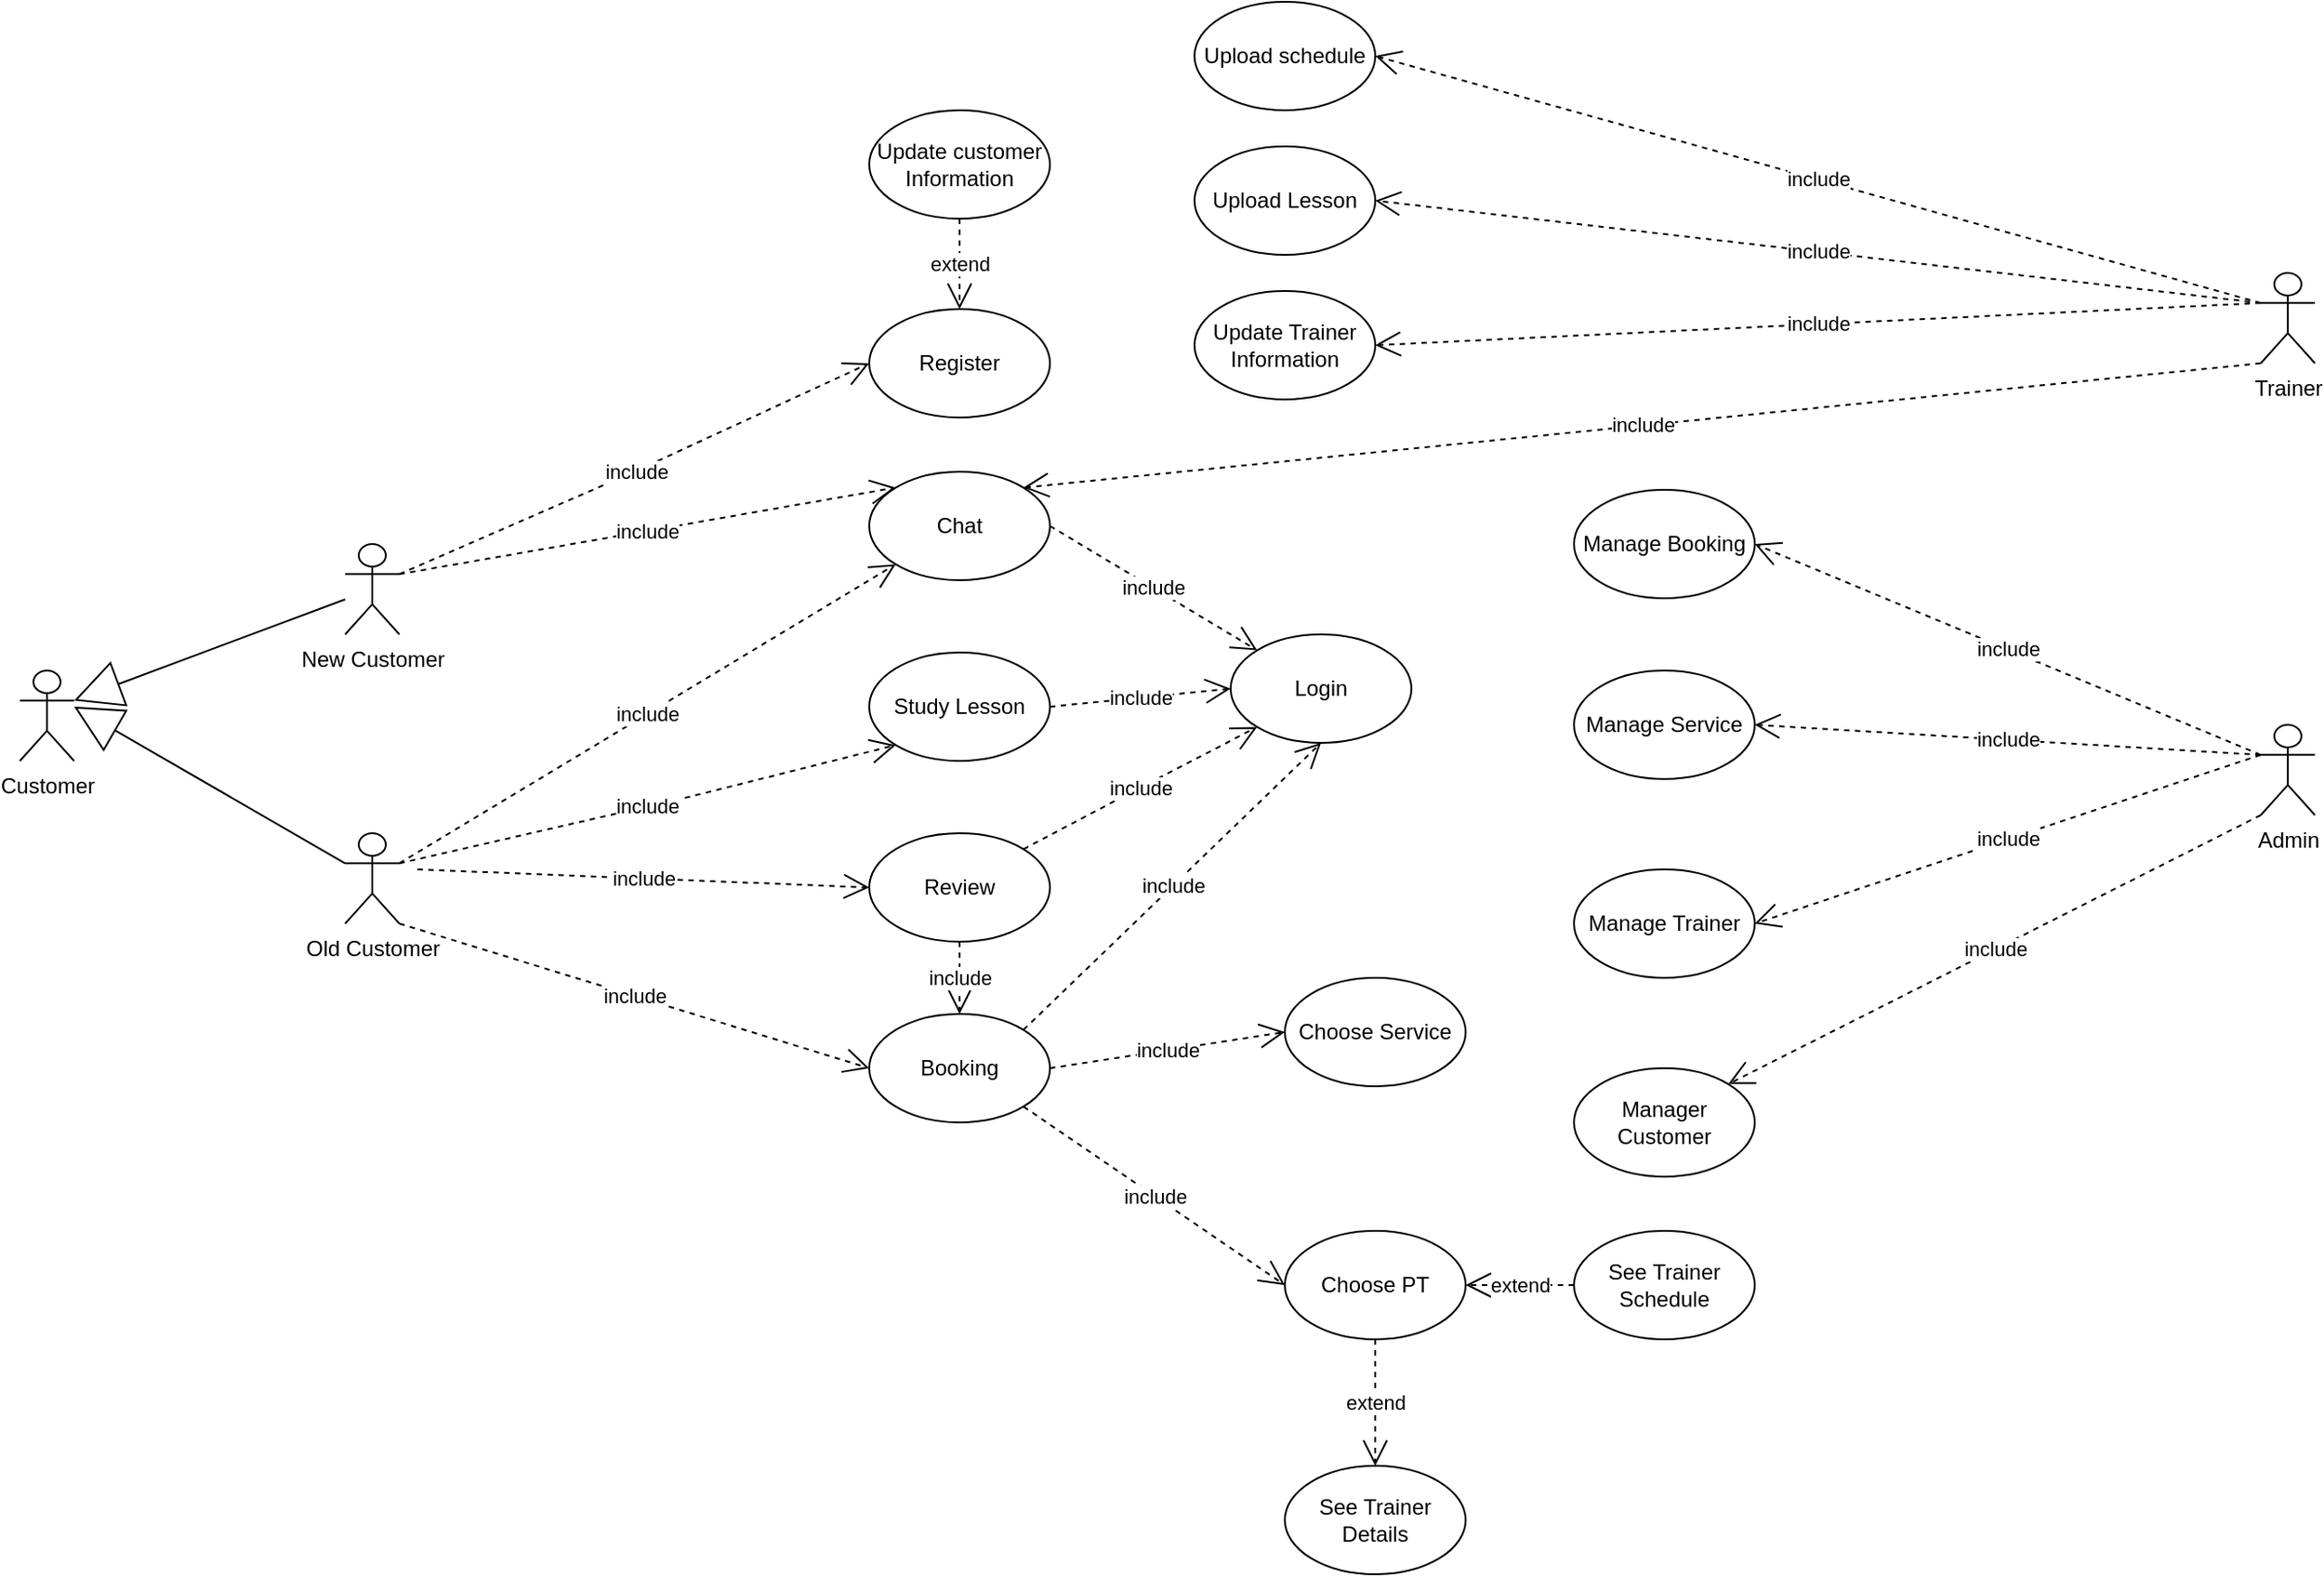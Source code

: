 <mxfile version="13.7.9" type="github">
  <diagram id="rZBaU04stiPMk3SZJmmc" name="Page-1">
    <mxGraphModel dx="1426" dy="783" grid="1" gridSize="10" guides="1" tooltips="1" connect="1" arrows="1" fold="1" page="1" pageScale="1" pageWidth="1100" pageHeight="1700" math="0" shadow="0">
      <root>
        <mxCell id="0" />
        <mxCell id="1" parent="0" />
        <mxCell id="SoXF86wuX2_m7fPJKhFs-39" value="Customer" style="shape=umlActor;verticalLabelPosition=bottom;verticalAlign=top;html=1;labelPosition=center;align=center;" parent="1" vertex="1">
          <mxGeometry x="170" y="1210" width="30" height="50" as="geometry" />
        </mxCell>
        <mxCell id="SoXF86wuX2_m7fPJKhFs-41" value="New Customer" style="shape=umlActor;verticalLabelPosition=bottom;verticalAlign=top;html=1;labelPosition=center;align=center;" parent="1" vertex="1">
          <mxGeometry x="350" y="1140" width="30" height="50" as="geometry" />
        </mxCell>
        <mxCell id="SoXF86wuX2_m7fPJKhFs-42" value="Old Customer" style="shape=umlActor;verticalLabelPosition=bottom;verticalAlign=top;html=1;labelPosition=center;align=center;" parent="1" vertex="1">
          <mxGeometry x="350" y="1300" width="30" height="50" as="geometry" />
        </mxCell>
        <mxCell id="SoXF86wuX2_m7fPJKhFs-43" value="Chat" style="ellipse;whiteSpace=wrap;html=1;" parent="1" vertex="1">
          <mxGeometry x="640" y="1100" width="100" height="60" as="geometry" />
        </mxCell>
        <mxCell id="SoXF86wuX2_m7fPJKhFs-44" value="Register" style="ellipse;whiteSpace=wrap;html=1;" parent="1" vertex="1">
          <mxGeometry x="640" y="1010" width="100" height="60" as="geometry" />
        </mxCell>
        <mxCell id="SoXF86wuX2_m7fPJKhFs-45" value="Trainer" style="shape=umlActor;verticalLabelPosition=bottom;verticalAlign=top;html=1;labelPosition=center;align=center;" parent="1" vertex="1">
          <mxGeometry x="1410" y="990" width="30" height="50" as="geometry" />
        </mxCell>
        <mxCell id="SoXF86wuX2_m7fPJKhFs-46" value="Admin" style="shape=umlActor;verticalLabelPosition=bottom;verticalAlign=top;html=1;labelPosition=center;align=center;" parent="1" vertex="1">
          <mxGeometry x="1410" y="1240" width="30" height="50" as="geometry" />
        </mxCell>
        <mxCell id="SoXF86wuX2_m7fPJKhFs-47" value="Study Lesson" style="ellipse;whiteSpace=wrap;html=1;" parent="1" vertex="1">
          <mxGeometry x="640" y="1200" width="100" height="60" as="geometry" />
        </mxCell>
        <mxCell id="SoXF86wuX2_m7fPJKhFs-48" value="Review" style="ellipse;whiteSpace=wrap;html=1;" parent="1" vertex="1">
          <mxGeometry x="640" y="1300" width="100" height="60" as="geometry" />
        </mxCell>
        <mxCell id="SoXF86wuX2_m7fPJKhFs-49" value="Booking" style="ellipse;whiteSpace=wrap;html=1;" parent="1" vertex="1">
          <mxGeometry x="640" y="1400" width="100" height="60" as="geometry" />
        </mxCell>
        <mxCell id="SoXF86wuX2_m7fPJKhFs-50" value="Upload Lesson" style="ellipse;whiteSpace=wrap;html=1;" parent="1" vertex="1">
          <mxGeometry x="820" y="920" width="100" height="60" as="geometry" />
        </mxCell>
        <mxCell id="SoXF86wuX2_m7fPJKhFs-51" value="Login" style="ellipse;whiteSpace=wrap;html=1;" parent="1" vertex="1">
          <mxGeometry x="840" y="1190" width="100" height="60" as="geometry" />
        </mxCell>
        <mxCell id="SoXF86wuX2_m7fPJKhFs-52" value="Choose PT" style="ellipse;whiteSpace=wrap;html=1;" parent="1" vertex="1">
          <mxGeometry x="870" y="1520" width="100" height="60" as="geometry" />
        </mxCell>
        <mxCell id="SoXF86wuX2_m7fPJKhFs-53" value="Choose Service" style="ellipse;whiteSpace=wrap;html=1;" parent="1" vertex="1">
          <mxGeometry x="870" y="1380" width="100" height="60" as="geometry" />
        </mxCell>
        <mxCell id="SoXF86wuX2_m7fPJKhFs-54" value="Manage Service" style="ellipse;whiteSpace=wrap;html=1;" parent="1" vertex="1">
          <mxGeometry x="1030" y="1210" width="100" height="60" as="geometry" />
        </mxCell>
        <mxCell id="Vi-9CoD4SaAg4djCjcxH-1" value="Manage Booking" style="ellipse;whiteSpace=wrap;html=1;" vertex="1" parent="1">
          <mxGeometry x="1030" y="1110" width="100" height="60" as="geometry" />
        </mxCell>
        <mxCell id="Vi-9CoD4SaAg4djCjcxH-2" value="Manage Trainer" style="ellipse;whiteSpace=wrap;html=1;" vertex="1" parent="1">
          <mxGeometry x="1030" y="1320" width="100" height="60" as="geometry" />
        </mxCell>
        <mxCell id="Vi-9CoD4SaAg4djCjcxH-3" value="Manager Customer" style="ellipse;whiteSpace=wrap;html=1;" vertex="1" parent="1">
          <mxGeometry x="1030" y="1430" width="100" height="60" as="geometry" />
        </mxCell>
        <mxCell id="Vi-9CoD4SaAg4djCjcxH-5" value="" style="endArrow=block;endFill=0;endSize=24;html=1;entryX=1;entryY=0.333;entryDx=0;entryDy=0;entryPerimeter=0;" edge="1" parent="1" source="SoXF86wuX2_m7fPJKhFs-41" target="SoXF86wuX2_m7fPJKhFs-39">
          <mxGeometry width="160" relative="1" as="geometry">
            <mxPoint x="140" y="1370" as="sourcePoint" />
            <mxPoint x="300" y="1370" as="targetPoint" />
          </mxGeometry>
        </mxCell>
        <mxCell id="Vi-9CoD4SaAg4djCjcxH-6" value="" style="endArrow=block;endFill=0;endSize=24;html=1;exitX=0;exitY=0.333;exitDx=0;exitDy=0;exitPerimeter=0;" edge="1" parent="1" source="SoXF86wuX2_m7fPJKhFs-42">
          <mxGeometry width="160" relative="1" as="geometry">
            <mxPoint x="200" y="1370" as="sourcePoint" />
            <mxPoint x="200" y="1230" as="targetPoint" />
          </mxGeometry>
        </mxCell>
        <mxCell id="Vi-9CoD4SaAg4djCjcxH-7" value="include" style="endArrow=open;endSize=12;dashed=1;html=1;exitX=1;exitY=0.333;exitDx=0;exitDy=0;exitPerimeter=0;entryX=0;entryY=0.5;entryDx=0;entryDy=0;" edge="1" parent="1" source="SoXF86wuX2_m7fPJKhFs-41" target="SoXF86wuX2_m7fPJKhFs-44">
          <mxGeometry width="160" relative="1" as="geometry">
            <mxPoint x="460" y="1020" as="sourcePoint" />
            <mxPoint x="620" y="1020" as="targetPoint" />
            <Array as="points">
              <mxPoint x="510" y="1100" />
            </Array>
          </mxGeometry>
        </mxCell>
        <mxCell id="Vi-9CoD4SaAg4djCjcxH-8" value="include" style="endArrow=open;endSize=12;dashed=1;html=1;exitX=1;exitY=0.333;exitDx=0;exitDy=0;exitPerimeter=0;entryX=0;entryY=1;entryDx=0;entryDy=0;" edge="1" parent="1" source="SoXF86wuX2_m7fPJKhFs-42" target="SoXF86wuX2_m7fPJKhFs-43">
          <mxGeometry width="160" relative="1" as="geometry">
            <mxPoint x="380" y="1320" as="sourcePoint" />
            <mxPoint x="640.0" y="1203.333" as="targetPoint" />
            <Array as="points" />
          </mxGeometry>
        </mxCell>
        <mxCell id="Vi-9CoD4SaAg4djCjcxH-9" value="include" style="endArrow=open;endSize=12;dashed=1;html=1;exitX=1;exitY=0.333;exitDx=0;exitDy=0;exitPerimeter=0;entryX=0;entryY=1;entryDx=0;entryDy=0;" edge="1" parent="1" source="SoXF86wuX2_m7fPJKhFs-42" target="SoXF86wuX2_m7fPJKhFs-47">
          <mxGeometry width="160" relative="1" as="geometry">
            <mxPoint x="410" y="1336.67" as="sourcePoint" />
            <mxPoint x="670.0" y="1220.003" as="targetPoint" />
            <Array as="points">
              <mxPoint x="540" y="1280.003" />
            </Array>
          </mxGeometry>
        </mxCell>
        <mxCell id="Vi-9CoD4SaAg4djCjcxH-10" value="include" style="endArrow=open;endSize=12;dashed=1;html=1;entryX=0;entryY=0.5;entryDx=0;entryDy=0;" edge="1" parent="1" target="SoXF86wuX2_m7fPJKhFs-48">
          <mxGeometry width="160" relative="1" as="geometry">
            <mxPoint x="390" y="1320" as="sourcePoint" />
            <mxPoint x="690.0" y="1243.333" as="targetPoint" />
            <Array as="points" />
          </mxGeometry>
        </mxCell>
        <mxCell id="Vi-9CoD4SaAg4djCjcxH-11" value="include" style="endArrow=open;endSize=12;dashed=1;html=1;exitX=1;exitY=1;exitDx=0;exitDy=0;exitPerimeter=0;entryX=0;entryY=0.5;entryDx=0;entryDy=0;" edge="1" parent="1" source="SoXF86wuX2_m7fPJKhFs-42" target="SoXF86wuX2_m7fPJKhFs-49">
          <mxGeometry width="160" relative="1" as="geometry">
            <mxPoint x="460" y="1440" as="sourcePoint" />
            <mxPoint x="720.0" y="1323.333" as="targetPoint" />
            <Array as="points" />
          </mxGeometry>
        </mxCell>
        <mxCell id="Vi-9CoD4SaAg4djCjcxH-12" value="include" style="endArrow=open;endSize=12;dashed=1;html=1;exitX=1;exitY=0.5;exitDx=0;exitDy=0;entryX=0;entryY=0.5;entryDx=0;entryDy=0;" edge="1" parent="1" source="SoXF86wuX2_m7fPJKhFs-49" target="SoXF86wuX2_m7fPJKhFs-53">
          <mxGeometry width="160" relative="1" as="geometry">
            <mxPoint x="780" y="1500" as="sourcePoint" />
            <mxPoint x="1040.0" y="1383.333" as="targetPoint" />
            <Array as="points" />
          </mxGeometry>
        </mxCell>
        <mxCell id="Vi-9CoD4SaAg4djCjcxH-13" value="include" style="endArrow=open;endSize=12;dashed=1;html=1;exitX=1;exitY=1;exitDx=0;exitDy=0;entryX=0;entryY=0.5;entryDx=0;entryDy=0;" edge="1" parent="1" source="SoXF86wuX2_m7fPJKhFs-49" target="SoXF86wuX2_m7fPJKhFs-52">
          <mxGeometry width="160" relative="1" as="geometry">
            <mxPoint x="730" y="1510" as="sourcePoint" />
            <mxPoint x="990.0" y="1393.333" as="targetPoint" />
            <Array as="points" />
          </mxGeometry>
        </mxCell>
        <mxCell id="Vi-9CoD4SaAg4djCjcxH-14" value="include" style="endArrow=open;endSize=12;dashed=1;html=1;entryX=0.5;entryY=0;entryDx=0;entryDy=0;exitX=0.5;exitY=1;exitDx=0;exitDy=0;" edge="1" parent="1" source="SoXF86wuX2_m7fPJKhFs-48" target="SoXF86wuX2_m7fPJKhFs-49">
          <mxGeometry width="160" relative="1" as="geometry">
            <mxPoint x="760" y="1360" as="sourcePoint" />
            <mxPoint x="1020.0" y="1243.333" as="targetPoint" />
            <Array as="points" />
          </mxGeometry>
        </mxCell>
        <mxCell id="Vi-9CoD4SaAg4djCjcxH-15" value="include" style="endArrow=open;endSize=12;dashed=1;html=1;exitX=1;exitY=0;exitDx=0;exitDy=0;entryX=0;entryY=1;entryDx=0;entryDy=0;" edge="1" parent="1" source="SoXF86wuX2_m7fPJKhFs-48" target="SoXF86wuX2_m7fPJKhFs-51">
          <mxGeometry width="160" relative="1" as="geometry">
            <mxPoint x="800" y="1320" as="sourcePoint" />
            <mxPoint x="1060.0" y="1203.333" as="targetPoint" />
            <Array as="points">
              <mxPoint x="780" y="1280" />
            </Array>
          </mxGeometry>
        </mxCell>
        <mxCell id="Vi-9CoD4SaAg4djCjcxH-16" value="include" style="endArrow=open;endSize=12;dashed=1;html=1;exitX=1;exitY=0.5;exitDx=0;exitDy=0;entryX=0;entryY=0.5;entryDx=0;entryDy=0;" edge="1" parent="1" source="SoXF86wuX2_m7fPJKhFs-47" target="SoXF86wuX2_m7fPJKhFs-51">
          <mxGeometry width="160" relative="1" as="geometry">
            <mxPoint x="790" y="1100" as="sourcePoint" />
            <mxPoint x="1050.0" y="983.333" as="targetPoint" />
            <Array as="points" />
          </mxGeometry>
        </mxCell>
        <mxCell id="Vi-9CoD4SaAg4djCjcxH-18" value="include" style="endArrow=open;endSize=12;dashed=1;html=1;exitX=1;exitY=0.5;exitDx=0;exitDy=0;entryX=0;entryY=0;entryDx=0;entryDy=0;" edge="1" parent="1" source="SoXF86wuX2_m7fPJKhFs-43" target="SoXF86wuX2_m7fPJKhFs-51">
          <mxGeometry width="160" relative="1" as="geometry">
            <mxPoint x="820" y="1100" as="sourcePoint" />
            <mxPoint x="1080.0" y="983.333" as="targetPoint" />
            <Array as="points" />
          </mxGeometry>
        </mxCell>
        <mxCell id="Vi-9CoD4SaAg4djCjcxH-19" value="include" style="endArrow=open;endSize=12;dashed=1;html=1;exitX=0;exitY=1;exitDx=0;exitDy=0;exitPerimeter=0;entryX=1;entryY=0;entryDx=0;entryDy=0;" edge="1" parent="1" source="SoXF86wuX2_m7fPJKhFs-45" target="SoXF86wuX2_m7fPJKhFs-43">
          <mxGeometry width="160" relative="1" as="geometry">
            <mxPoint x="990" y="1030" as="sourcePoint" />
            <mxPoint x="1250.0" y="913.333" as="targetPoint" />
            <Array as="points" />
          </mxGeometry>
        </mxCell>
        <mxCell id="Vi-9CoD4SaAg4djCjcxH-20" value="include" style="endArrow=open;endSize=12;dashed=1;html=1;exitX=0;exitY=1;exitDx=0;exitDy=0;exitPerimeter=0;entryX=1;entryY=0;entryDx=0;entryDy=0;" edge="1" parent="1" source="SoXF86wuX2_m7fPJKhFs-46" target="Vi-9CoD4SaAg4djCjcxH-3">
          <mxGeometry width="160" relative="1" as="geometry">
            <mxPoint x="1270" y="1530" as="sourcePoint" />
            <mxPoint x="1530.0" y="1413.333" as="targetPoint" />
            <Array as="points" />
          </mxGeometry>
        </mxCell>
        <mxCell id="Vi-9CoD4SaAg4djCjcxH-21" value="include" style="endArrow=open;endSize=12;dashed=1;html=1;exitX=0;exitY=0.333;exitDx=0;exitDy=0;exitPerimeter=0;entryX=1;entryY=0.5;entryDx=0;entryDy=0;" edge="1" parent="1" source="SoXF86wuX2_m7fPJKhFs-46" target="Vi-9CoD4SaAg4djCjcxH-2">
          <mxGeometry width="160" relative="1" as="geometry">
            <mxPoint x="1180" y="1190" as="sourcePoint" />
            <mxPoint x="1440.0" y="1073.333" as="targetPoint" />
            <Array as="points" />
          </mxGeometry>
        </mxCell>
        <mxCell id="Vi-9CoD4SaAg4djCjcxH-22" value="include" style="endArrow=open;endSize=12;dashed=1;html=1;exitX=0;exitY=0.333;exitDx=0;exitDy=0;exitPerimeter=0;entryX=1;entryY=0.5;entryDx=0;entryDy=0;" edge="1" parent="1" source="SoXF86wuX2_m7fPJKhFs-46" target="SoXF86wuX2_m7fPJKhFs-54">
          <mxGeometry width="160" relative="1" as="geometry">
            <mxPoint x="1200" y="1170" as="sourcePoint" />
            <mxPoint x="1460.0" y="1053.333" as="targetPoint" />
            <Array as="points" />
          </mxGeometry>
        </mxCell>
        <mxCell id="Vi-9CoD4SaAg4djCjcxH-23" value="include" style="endArrow=open;endSize=12;dashed=1;html=1;exitX=0;exitY=0.333;exitDx=0;exitDy=0;exitPerimeter=0;entryX=1;entryY=0.5;entryDx=0;entryDy=0;" edge="1" parent="1" source="SoXF86wuX2_m7fPJKhFs-46" target="Vi-9CoD4SaAg4djCjcxH-1">
          <mxGeometry width="160" relative="1" as="geometry">
            <mxPoint x="1190" y="1120" as="sourcePoint" />
            <mxPoint x="1450.0" y="1003.333" as="targetPoint" />
            <Array as="points" />
          </mxGeometry>
        </mxCell>
        <mxCell id="Vi-9CoD4SaAg4djCjcxH-24" value="include" style="endArrow=open;endSize=12;dashed=1;html=1;exitX=1;exitY=0.333;exitDx=0;exitDy=0;exitPerimeter=0;entryX=0;entryY=0;entryDx=0;entryDy=0;" edge="1" parent="1" source="SoXF86wuX2_m7fPJKhFs-41" target="SoXF86wuX2_m7fPJKhFs-43">
          <mxGeometry width="160" relative="1" as="geometry">
            <mxPoint x="480" y="970" as="sourcePoint" />
            <mxPoint x="740.0" y="853.333" as="targetPoint" />
            <Array as="points" />
          </mxGeometry>
        </mxCell>
        <mxCell id="Vi-9CoD4SaAg4djCjcxH-25" value="include" style="endArrow=open;endSize=12;dashed=1;html=1;exitX=0;exitY=0.333;exitDx=0;exitDy=0;exitPerimeter=0;entryX=1;entryY=0.5;entryDx=0;entryDy=0;" edge="1" parent="1" source="SoXF86wuX2_m7fPJKhFs-45" target="SoXF86wuX2_m7fPJKhFs-50">
          <mxGeometry width="160" relative="1" as="geometry">
            <mxPoint x="1030" y="980" as="sourcePoint" />
            <mxPoint x="1290.0" y="863.333" as="targetPoint" />
            <Array as="points" />
          </mxGeometry>
        </mxCell>
        <mxCell id="Vi-9CoD4SaAg4djCjcxH-26" value="include" style="endArrow=open;endSize=12;dashed=1;html=1;exitX=1;exitY=0;exitDx=0;exitDy=0;entryX=0.5;entryY=1;entryDx=0;entryDy=0;" edge="1" parent="1" source="SoXF86wuX2_m7fPJKhFs-49" target="SoXF86wuX2_m7fPJKhFs-51">
          <mxGeometry width="160" relative="1" as="geometry">
            <mxPoint x="800" y="1380" as="sourcePoint" />
            <mxPoint x="1060.0" y="1263.333" as="targetPoint" />
            <Array as="points" />
          </mxGeometry>
        </mxCell>
        <mxCell id="Vi-9CoD4SaAg4djCjcxH-27" value="Update Trainer Information" style="ellipse;whiteSpace=wrap;html=1;" vertex="1" parent="1">
          <mxGeometry x="820" y="1000" width="100" height="60" as="geometry" />
        </mxCell>
        <mxCell id="Vi-9CoD4SaAg4djCjcxH-28" value="Update customer Information" style="ellipse;whiteSpace=wrap;html=1;" vertex="1" parent="1">
          <mxGeometry x="640" y="900" width="100" height="60" as="geometry" />
        </mxCell>
        <mxCell id="Vi-9CoD4SaAg4djCjcxH-29" value="extend" style="endArrow=open;endSize=12;dashed=1;html=1;exitX=0.5;exitY=1;exitDx=0;exitDy=0;entryX=0.5;entryY=0;entryDx=0;entryDy=0;" edge="1" parent="1" source="Vi-9CoD4SaAg4djCjcxH-28" target="SoXF86wuX2_m7fPJKhFs-44">
          <mxGeometry width="160" relative="1" as="geometry">
            <mxPoint x="450" y="910" as="sourcePoint" />
            <mxPoint x="710.0" y="793.333" as="targetPoint" />
            <Array as="points">
              <mxPoint x="690" y="980" />
            </Array>
          </mxGeometry>
        </mxCell>
        <mxCell id="Vi-9CoD4SaAg4djCjcxH-30" value="See Trainer Details" style="ellipse;whiteSpace=wrap;html=1;" vertex="1" parent="1">
          <mxGeometry x="870" y="1650" width="100" height="60" as="geometry" />
        </mxCell>
        <mxCell id="Vi-9CoD4SaAg4djCjcxH-31" value="extend" style="endArrow=open;endSize=12;dashed=1;html=1;exitX=0.5;exitY=1;exitDx=0;exitDy=0;entryX=0.5;entryY=0;entryDx=0;entryDy=0;" edge="1" parent="1" source="SoXF86wuX2_m7fPJKhFs-52" target="Vi-9CoD4SaAg4djCjcxH-30">
          <mxGeometry width="160" relative="1" as="geometry">
            <mxPoint x="690" y="1480" as="sourcePoint" />
            <mxPoint x="690" y="1530" as="targetPoint" />
            <Array as="points" />
          </mxGeometry>
        </mxCell>
        <mxCell id="Vi-9CoD4SaAg4djCjcxH-32" value="include" style="endArrow=open;endSize=12;dashed=1;html=1;exitX=0;exitY=0.333;exitDx=0;exitDy=0;exitPerimeter=0;entryX=1;entryY=0.5;entryDx=0;entryDy=0;" edge="1" parent="1" source="SoXF86wuX2_m7fPJKhFs-45" target="Vi-9CoD4SaAg4djCjcxH-27">
          <mxGeometry width="160" relative="1" as="geometry">
            <mxPoint x="1000" y="1020" as="sourcePoint" />
            <mxPoint x="510" y="963.333" as="targetPoint" />
            <Array as="points" />
          </mxGeometry>
        </mxCell>
        <mxCell id="Vi-9CoD4SaAg4djCjcxH-33" value="Upload schedule" style="ellipse;whiteSpace=wrap;html=1;" vertex="1" parent="1">
          <mxGeometry x="820" y="840" width="100" height="60" as="geometry" />
        </mxCell>
        <mxCell id="Vi-9CoD4SaAg4djCjcxH-34" value="include" style="endArrow=open;endSize=12;dashed=1;html=1;exitX=0;exitY=0.333;exitDx=0;exitDy=0;exitPerimeter=0;entryX=1;entryY=0.5;entryDx=0;entryDy=0;" edge="1" parent="1" source="SoXF86wuX2_m7fPJKhFs-45" target="Vi-9CoD4SaAg4djCjcxH-33">
          <mxGeometry width="160" relative="1" as="geometry">
            <mxPoint x="1060" y="870" as="sourcePoint" />
            <mxPoint x="570" y="813.333" as="targetPoint" />
            <Array as="points" />
          </mxGeometry>
        </mxCell>
        <mxCell id="Vi-9CoD4SaAg4djCjcxH-35" value="See Trainer Schedule" style="ellipse;whiteSpace=wrap;html=1;" vertex="1" parent="1">
          <mxGeometry x="1030" y="1520" width="100" height="60" as="geometry" />
        </mxCell>
        <mxCell id="Vi-9CoD4SaAg4djCjcxH-36" value="extend" style="endArrow=open;endSize=12;dashed=1;html=1;exitX=0;exitY=0.5;exitDx=0;exitDy=0;entryX=1;entryY=0.5;entryDx=0;entryDy=0;" edge="1" parent="1" source="Vi-9CoD4SaAg4djCjcxH-35" target="SoXF86wuX2_m7fPJKhFs-52">
          <mxGeometry width="160" relative="1" as="geometry">
            <mxPoint x="1010" y="1520" as="sourcePoint" />
            <mxPoint x="1010" y="1590" as="targetPoint" />
            <Array as="points" />
          </mxGeometry>
        </mxCell>
      </root>
    </mxGraphModel>
  </diagram>
</mxfile>
